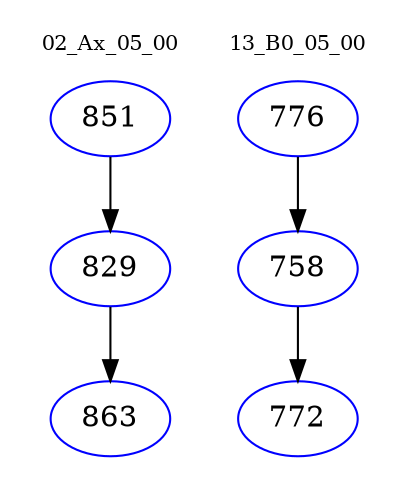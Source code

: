 digraph{
subgraph cluster_0 {
color = white
label = "02_Ax_05_00";
fontsize=10;
T0_851 [label="851", color="blue"]
T0_851 -> T0_829 [color="black"]
T0_829 [label="829", color="blue"]
T0_829 -> T0_863 [color="black"]
T0_863 [label="863", color="blue"]
}
subgraph cluster_1 {
color = white
label = "13_B0_05_00";
fontsize=10;
T1_776 [label="776", color="blue"]
T1_776 -> T1_758 [color="black"]
T1_758 [label="758", color="blue"]
T1_758 -> T1_772 [color="black"]
T1_772 [label="772", color="blue"]
}
}
